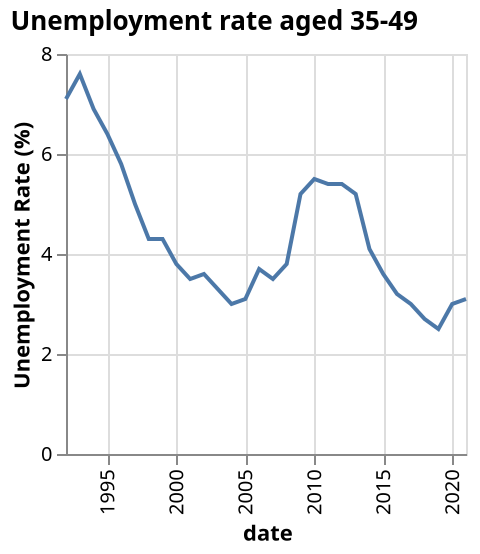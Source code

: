 {
  "$schema": "https://vega.github.io/schema/vega-lite/v5.json",
  "title": {
    "text": "Unemployment rate aged 35-49",
    "subtitleFontStyle": "italic",
    "subtitleFontSize": 10,
    "anchor": "start",
    "color": "black"
  },
  "data": {
    "values": [
      {
        "date": "1992",
        "label": "1992",
        "month": "",
        "quarter": "",
        "sourceDataset": "LMS",
        "updateDate": "2015-10-13T23:00:00.000Z",
        "value": "7.1",
        "year": "1992"
      },
      {
        "date": "1993",
        "label": "1993",
        "month": "",
        "quarter": "",
        "sourceDataset": "LMS",
        "updateDate": "2015-10-13T23:00:00.000Z",
        "value": "7.6",
        "year": "1993"
      },
      {
        "date": "1994",
        "label": "1994",
        "month": "",
        "quarter": "",
        "sourceDataset": "LMS",
        "updateDate": "2015-10-13T23:00:00.000Z",
        "value": "6.9",
        "year": "1994"
      },
      {
        "date": "1995",
        "label": "1995",
        "month": "",
        "quarter": "",
        "sourceDataset": "LMS",
        "updateDate": "2015-10-13T23:00:00.000Z",
        "value": "6.4",
        "year": "1995"
      },
      {
        "date": "1996",
        "label": "1996",
        "month": "",
        "quarter": "",
        "sourceDataset": "LMS",
        "updateDate": "2015-10-13T23:00:00.000Z",
        "value": "5.8",
        "year": "1996"
      },
      {
        "date": "1997",
        "label": "1997",
        "month": "",
        "quarter": "",
        "sourceDataset": "LMS",
        "updateDate": "2015-10-13T23:00:00.000Z",
        "value": "5.0",
        "year": "1997"
      },
      {
        "date": "1998",
        "label": "1998",
        "month": "",
        "quarter": "",
        "sourceDataset": "LMS",
        "updateDate": "2015-10-13T23:00:00.000Z",
        "value": "4.3",
        "year": "1998"
      },
      {
        "date": "1999",
        "label": "1999",
        "month": "",
        "quarter": "",
        "sourceDataset": "LMS",
        "updateDate": "2015-10-13T23:00:00.000Z",
        "value": "4.3",
        "year": "1999"
      },
      {
        "date": "2000",
        "label": "2000",
        "month": "",
        "quarter": "",
        "sourceDataset": "LMS",
        "updateDate": "2015-10-13T23:00:00.000Z",
        "value": "3.8",
        "year": "2000"
      },
      {
        "date": "2001",
        "label": "2001",
        "month": "",
        "quarter": "",
        "sourceDataset": "LMS",
        "updateDate": "2015-10-13T23:00:00.000Z",
        "value": "3.5",
        "year": "2001"
      },
      {
        "date": "2002",
        "label": "2002",
        "month": "",
        "quarter": "",
        "sourceDataset": "LMS",
        "updateDate": "2015-10-13T23:00:00.000Z",
        "value": "3.6",
        "year": "2002"
      },
      {
        "date": "2003",
        "label": "2003",
        "month": "",
        "quarter": "",
        "sourceDataset": "LMS",
        "updateDate": "2015-10-13T23:00:00.000Z",
        "value": "3.3",
        "year": "2003"
      },
      {
        "date": "2004",
        "label": "2004",
        "month": "",
        "quarter": "",
        "sourceDataset": "LMS",
        "updateDate": "2015-10-13T23:00:00.000Z",
        "value": "3.0",
        "year": "2004"
      },
      {
        "date": "2005",
        "label": "2005",
        "month": "",
        "quarter": "",
        "sourceDataset": "LMS",
        "updateDate": "2015-10-13T23:00:00.000Z",
        "value": "3.1",
        "year": "2005"
      },
      {
        "date": "2006",
        "label": "2006",
        "month": "",
        "quarter": "",
        "sourceDataset": "LMS",
        "updateDate": "2015-10-13T23:00:00.000Z",
        "value": "3.7",
        "year": "2006"
      },
      {
        "date": "2007",
        "label": "2007",
        "month": "",
        "quarter": "",
        "sourceDataset": "LMS",
        "updateDate": "2015-10-13T23:00:00.000Z",
        "value": "3.5",
        "year": "2007"
      },
      {
        "date": "2008",
        "label": "2008",
        "month": "",
        "quarter": "",
        "sourceDataset": "LMS",
        "updateDate": "2015-10-13T23:00:00.000Z",
        "value": "3.8",
        "year": "2008"
      },
      {
        "date": "2009",
        "label": "2009",
        "month": "",
        "quarter": "",
        "sourceDataset": "LMS",
        "updateDate": "2015-10-13T23:00:00.000Z",
        "value": "5.2",
        "year": "2009"
      },
      {
        "date": "2010",
        "label": "2010",
        "month": "",
        "quarter": "",
        "sourceDataset": "LMS",
        "updateDate": "2015-10-13T23:00:00.000Z",
        "value": "5.5",
        "year": "2010"
      },
      {
        "date": "2011",
        "label": "2011",
        "month": "",
        "quarter": "",
        "sourceDataset": "LMS",
        "updateDate": "2015-10-13T23:00:00.000Z",
        "value": "5.4",
        "year": "2011"
      },
      {
        "date": "2012",
        "label": "2012",
        "month": "",
        "quarter": "",
        "sourceDataset": "LMS",
        "updateDate": "2016-05-18T08:30:00.000Z",
        "value": "5.4",
        "year": "2012"
      },
      {
        "date": "2013",
        "label": "2013",
        "month": "",
        "quarter": "",
        "sourceDataset": "LMS",
        "updateDate": "2015-10-13T23:00:00.000Z",
        "value": "5.2",
        "year": "2013"
      },
      {
        "date": "2014",
        "label": "2014",
        "month": "",
        "quarter": "",
        "sourceDataset": "LMS",
        "updateDate": "2016-05-18T08:30:00.000Z",
        "value": "4.1",
        "year": "2014"
      },
      {
        "date": "2015",
        "label": "2015",
        "month": "",
        "quarter": "",
        "sourceDataset": "LMS",
        "updateDate": "2016-03-16T09:30:00.000Z",
        "value": "3.6",
        "year": "2015"
      },
      {
        "date": "2016",
        "label": "2016",
        "month": "",
        "quarter": "",
        "sourceDataset": "LMS",
        "updateDate": "2019-02-19T00:00:00.000Z",
        "value": "3.2",
        "year": "2016"
      },
      {
        "date": "2017",
        "label": "2017",
        "month": "",
        "quarter": "",
        "sourceDataset": "LMS",
        "updateDate": "2018-02-21T00:00:00.000Z",
        "value": "3.0",
        "year": "2017"
      },
      {
        "date": "2018",
        "label": "2018",
        "month": "",
        "quarter": "",
        "sourceDataset": "LMS",
        "updateDate": "2019-02-19T00:00:00.000Z",
        "value": "2.7",
        "year": "2018"
      },
      {
        "date": "2019",
        "label": "2019",
        "month": "",
        "quarter": "",
        "sourceDataset": "LMS",
        "updateDate": "2020-02-18T00:00:00.000Z",
        "value": "2.5",
        "year": "2019"
      },
      {
        "date": "2020",
        "label": "2020",
        "month": "",
        "quarter": "",
        "sourceDataset": "LMS",
        "updateDate": "2021-07-14T23:00:00.000Z",
        "value": "3.0",
        "year": "2020"
      },
      {
        "date": "2021",
        "label": "2021",
        "month": "",
        "quarter": "",
        "sourceDataset": "LMS",
        "updateDate": "2022-02-15T00:00:00.000Z",
        "value": "3.1",
        "year": "2021"
      }
    ]
  },
  "mark": "line",
  "encoding": {
    "x": {
      "field": "date",
      "type": "temporal",
      "axis": {
        "labelAngle": -90
      }
    },
    "y": {
      "field": "value",
      "type": "quantitative",
      "title": "Unemployment Rate (%)"
    }
  }
}